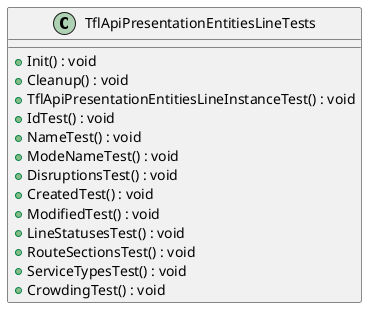 @startuml
class TflApiPresentationEntitiesLineTests {
    + Init() : void
    + Cleanup() : void
    + TflApiPresentationEntitiesLineInstanceTest() : void
    + IdTest() : void
    + NameTest() : void
    + ModeNameTest() : void
    + DisruptionsTest() : void
    + CreatedTest() : void
    + ModifiedTest() : void
    + LineStatusesTest() : void
    + RouteSectionsTest() : void
    + ServiceTypesTest() : void
    + CrowdingTest() : void
}
@enduml
